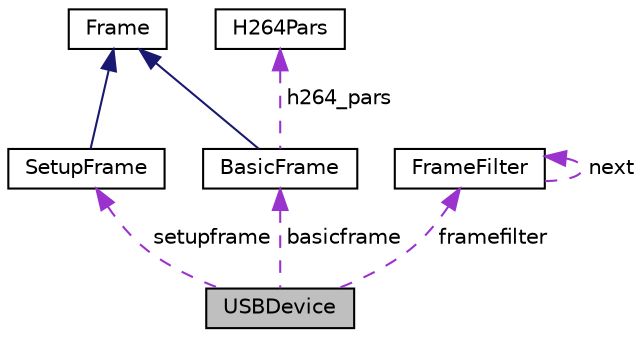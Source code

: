digraph "USBDevice"
{
  edge [fontname="Helvetica",fontsize="10",labelfontname="Helvetica",labelfontsize="10"];
  node [fontname="Helvetica",fontsize="10",shape=record];
  Node2 [label="USBDevice",height=0.2,width=0.4,color="black", fillcolor="grey75", style="filled", fontcolor="black"];
  Node3 -> Node2 [dir="back",color="darkorchid3",fontsize="10",style="dashed",label=" setupframe" ,fontname="Helvetica"];
  Node3 [label="SetupFrame",height=0.2,width=0.4,color="black", fillcolor="white", style="filled",URL="$classSetupFrame.html",tooltip="Setup frame. "];
  Node4 -> Node3 [dir="back",color="midnightblue",fontsize="10",style="solid",fontname="Helvetica"];
  Node4 [label="Frame",height=0.2,width=0.4,color="black", fillcolor="white", style="filled",URL="$classFrame.html",tooltip="Frame: An abstract queueable class. "];
  Node5 -> Node2 [dir="back",color="darkorchid3",fontsize="10",style="dashed",label=" basicframe" ,fontname="Helvetica"];
  Node5 [label="BasicFrame",height=0.2,width=0.4,color="black", fillcolor="white", style="filled",URL="$classBasicFrame.html",tooltip="Custom payload Frame. "];
  Node4 -> Node5 [dir="back",color="midnightblue",fontsize="10",style="solid",fontname="Helvetica"];
  Node6 -> Node5 [dir="back",color="darkorchid3",fontsize="10",style="dashed",label=" h264_pars" ,fontname="Helvetica"];
  Node6 [label="H264Pars",height=0.2,width=0.4,color="black", fillcolor="white", style="filled",URL="$structH264Pars.html"];
  Node7 -> Node2 [dir="back",color="darkorchid3",fontsize="10",style="dashed",label=" framefilter" ,fontname="Helvetica"];
  Node7 [label="FrameFilter",height=0.2,width=0.4,color="black", fillcolor="white", style="filled",URL="$classFrameFilter.html",tooltip="The mother class of all frame filters! FrameFilters are used to create \"filter chains\". "];
  Node7 -> Node7 [dir="back",color="darkorchid3",fontsize="10",style="dashed",label=" next" ,fontname="Helvetica"];
}
